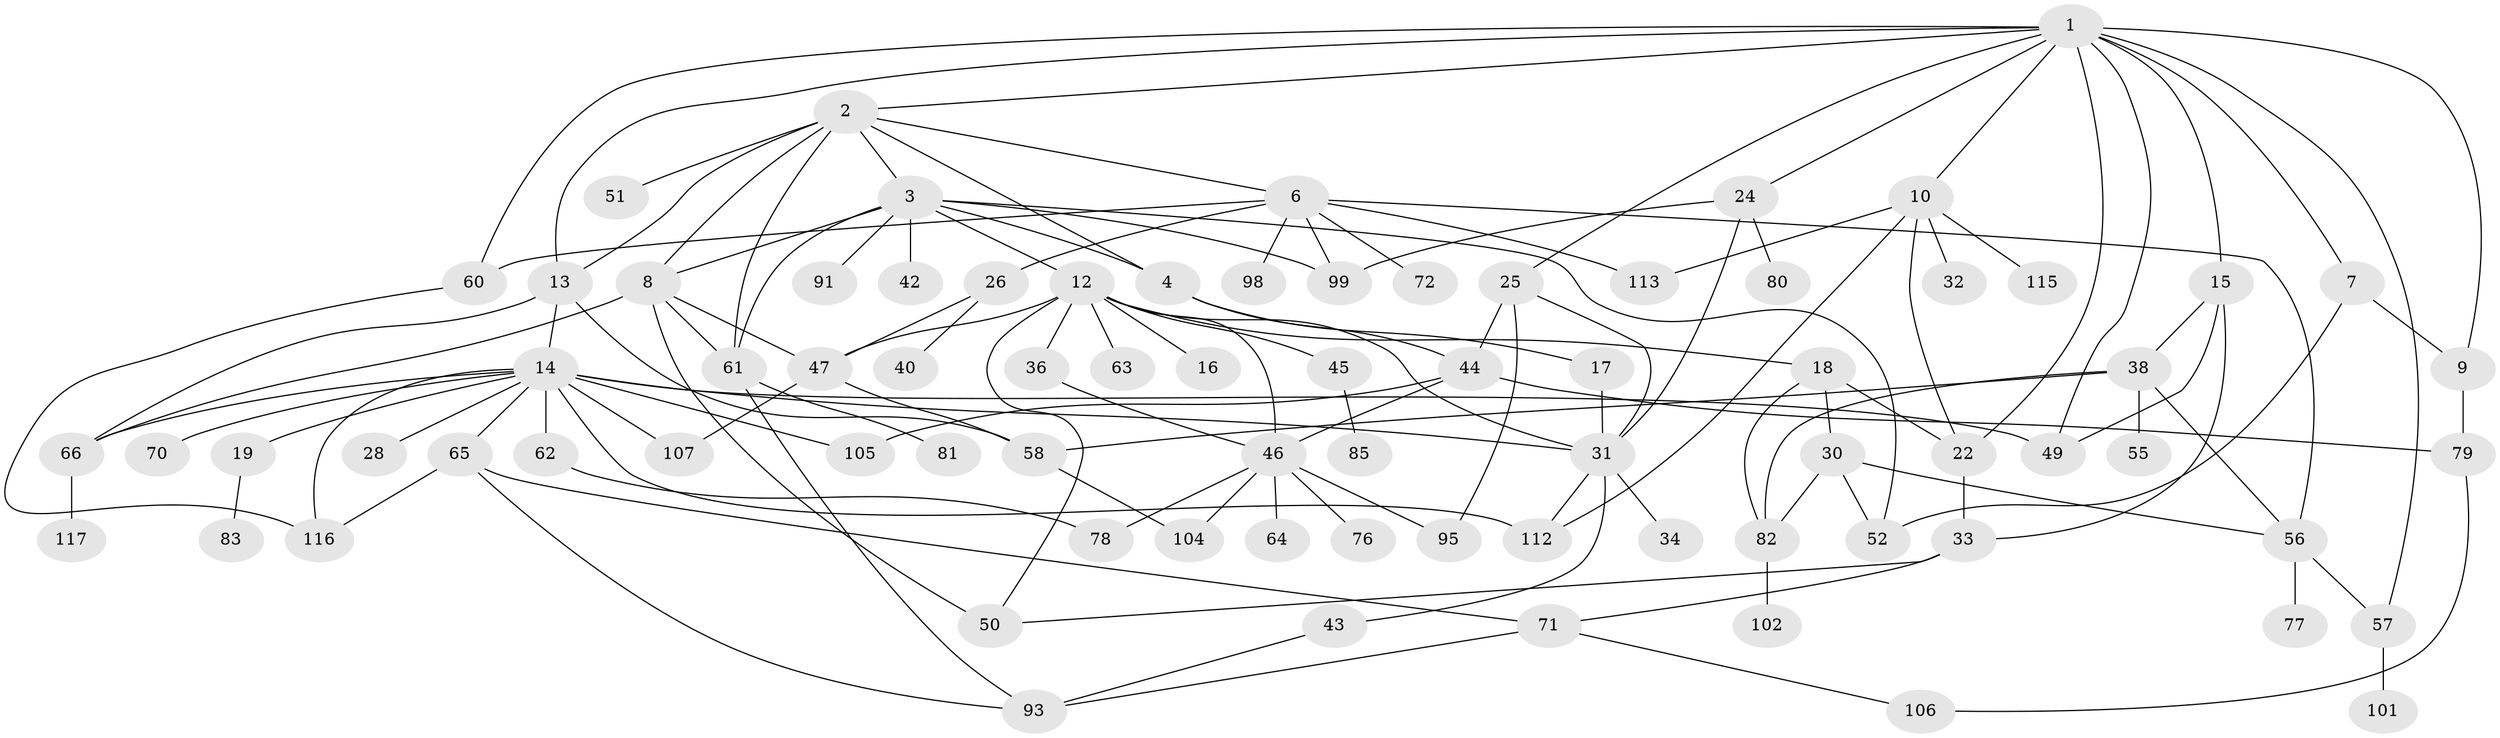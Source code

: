 // original degree distribution, {6: 0.03418803418803419, 9: 0.017094017094017096, 7: 0.02564102564102564, 4: 0.15384615384615385, 8: 0.017094017094017096, 2: 0.21367521367521367, 3: 0.23931623931623933, 5: 0.042735042735042736, 1: 0.2564102564102564}
// Generated by graph-tools (version 1.1) at 2025/41/03/06/25 10:41:28]
// undirected, 79 vertices, 130 edges
graph export_dot {
graph [start="1"]
  node [color=gray90,style=filled];
  1 [super="+5"];
  2 [super="+23"];
  3 [super="+75"];
  4;
  6 [super="+27"];
  7 [super="+48"];
  8 [super="+11"];
  9;
  10 [super="+37"];
  12 [super="+21"];
  13 [super="+29"];
  14 [super="+39"];
  15 [super="+20"];
  16;
  17;
  18 [super="+53"];
  19;
  22 [super="+88"];
  24 [super="+68"];
  25 [super="+41"];
  26 [super="+111"];
  28 [super="+59"];
  30 [super="+35"];
  31 [super="+89"];
  32;
  33 [super="+90"];
  34;
  36;
  38 [super="+73"];
  40;
  42;
  43 [super="+74"];
  44 [super="+87"];
  45;
  46 [super="+54"];
  47;
  49 [super="+108"];
  50 [super="+67"];
  51 [super="+96"];
  52 [super="+69"];
  55;
  56 [super="+94"];
  57;
  58 [super="+100"];
  60;
  61 [super="+86"];
  62;
  63;
  64;
  65;
  66 [super="+109"];
  70;
  71 [super="+97"];
  72;
  76;
  77;
  78;
  79 [super="+84"];
  80;
  81;
  82 [super="+92"];
  83;
  85 [super="+114"];
  91;
  93 [super="+103"];
  95;
  98;
  99;
  101;
  102;
  104;
  105;
  106;
  107 [super="+110"];
  112;
  113;
  115;
  116;
  117;
  1 -- 2;
  1 -- 9;
  1 -- 15;
  1 -- 22;
  1 -- 7;
  1 -- 10;
  1 -- 13;
  1 -- 24;
  1 -- 25;
  1 -- 60;
  1 -- 57;
  1 -- 49;
  2 -- 3;
  2 -- 4;
  2 -- 6;
  2 -- 13;
  2 -- 51;
  2 -- 61;
  2 -- 8;
  3 -- 8;
  3 -- 12;
  3 -- 42;
  3 -- 99;
  3 -- 91;
  3 -- 4;
  3 -- 52;
  3 -- 61;
  4 -- 17;
  4 -- 44;
  6 -- 26;
  6 -- 60;
  6 -- 98;
  6 -- 99;
  6 -- 113;
  6 -- 56;
  6 -- 72;
  7 -- 9;
  7 -- 52;
  8 -- 47;
  8 -- 50;
  8 -- 66;
  8 -- 61 [weight=2];
  9 -- 79 [weight=2];
  10 -- 32;
  10 -- 112;
  10 -- 115;
  10 -- 113;
  10 -- 22;
  12 -- 16;
  12 -- 18;
  12 -- 31;
  12 -- 45;
  12 -- 50;
  12 -- 63;
  12 -- 36;
  12 -- 47;
  12 -- 46;
  13 -- 14;
  13 -- 66;
  13 -- 58;
  14 -- 19;
  14 -- 28;
  14 -- 49;
  14 -- 62;
  14 -- 70;
  14 -- 116;
  14 -- 105;
  14 -- 112;
  14 -- 65;
  14 -- 66;
  14 -- 107;
  14 -- 31;
  15 -- 33;
  15 -- 38;
  15 -- 49;
  17 -- 31;
  18 -- 30;
  18 -- 22;
  18 -- 82;
  19 -- 83;
  22 -- 33;
  24 -- 31;
  24 -- 99;
  24 -- 80;
  25 -- 44;
  25 -- 95;
  25 -- 31;
  26 -- 40;
  26 -- 47;
  30 -- 82;
  30 -- 52;
  30 -- 56;
  31 -- 34;
  31 -- 43;
  31 -- 112;
  33 -- 50;
  33 -- 71;
  36 -- 46;
  38 -- 55;
  38 -- 56;
  38 -- 58;
  38 -- 82;
  43 -- 93;
  44 -- 79;
  44 -- 105;
  44 -- 46;
  45 -- 85;
  46 -- 64;
  46 -- 104;
  46 -- 95;
  46 -- 78;
  46 -- 76;
  47 -- 107;
  47 -- 58;
  56 -- 77;
  56 -- 57;
  57 -- 101;
  58 -- 104;
  60 -- 116;
  61 -- 81;
  61 -- 93;
  62 -- 78;
  65 -- 71;
  65 -- 93;
  65 -- 116;
  66 -- 117;
  71 -- 106;
  71 -- 93;
  79 -- 106;
  82 -- 102;
}
